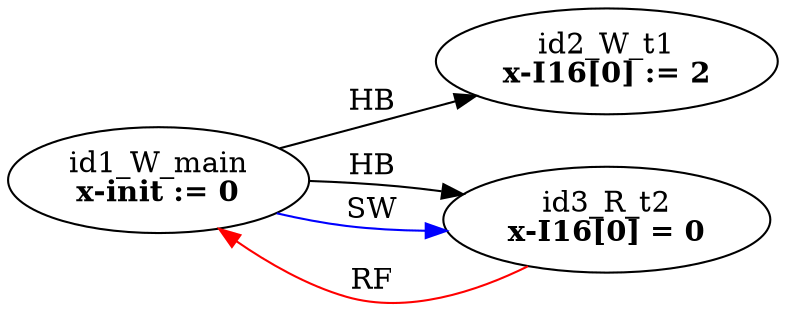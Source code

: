 digraph memory_model {
rankdir=LR;
splines=true; esep=0.5;
id1_W_main -> id2_W_t1 [label = "HB", color="black"];
id1_W_main -> id3_R_t2 [label = "HB", color="black"];
id3_R_t2 -> id1_W_main [label = "RF", color="red"];
id1_W_main -> id3_R_t2 [label = "SW", color="blue"];
id1_W_main [label=<id1_W_main<br/><B>x-init := 0</B>>, pos="2.5,2!"]
id2_W_t1 [label=<id2_W_t1<br/><B>x-I16[0] := 2</B>>, pos="0,0!"]
id3_R_t2 [label=<id3_R_t2<br/><B>x-I16[0] = 0</B>>, pos="5,0!"]
}